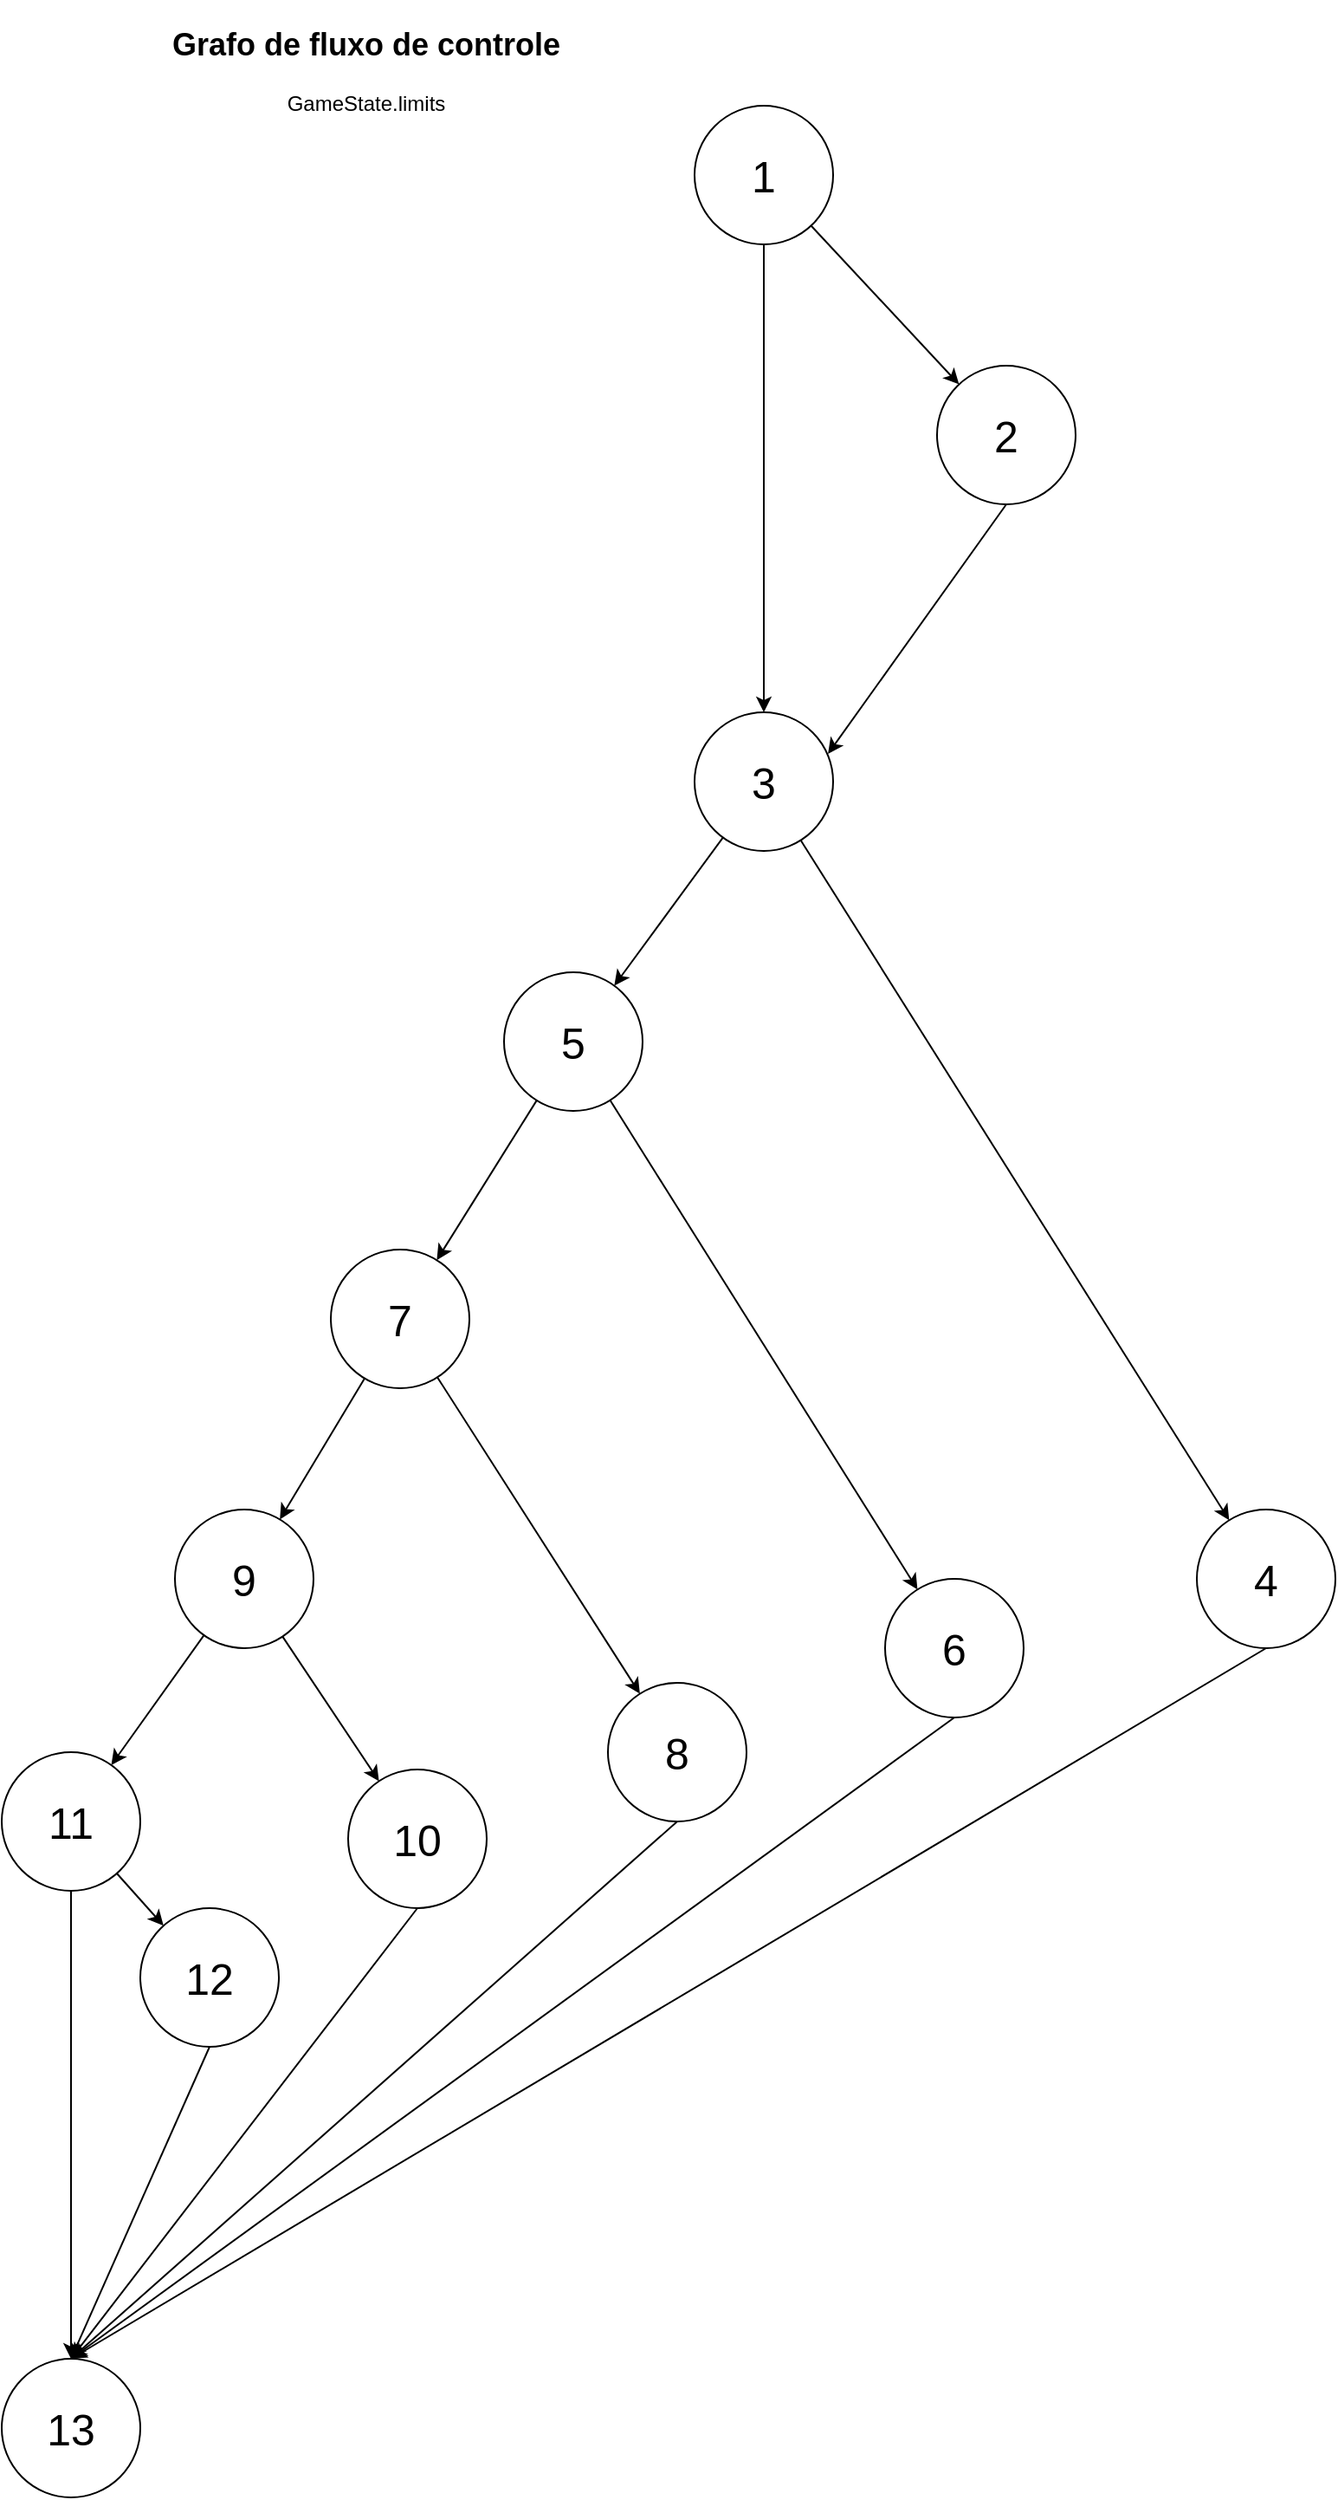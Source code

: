 <mxfile version="12.3.3" type="device" pages="1"><diagram id="z28s5chqZQpADwLc1px2" name="Page-1"><mxGraphModel dx="1323" dy="1430" grid="1" gridSize="10" guides="1" tooltips="1" connect="1" arrows="1" fold="1" page="1" pageScale="1" pageWidth="827" pageHeight="1169" math="0" shadow="0"><root><mxCell id="0"/><mxCell id="1" parent="0"/><mxCell id="my02iGTe5SaD_g-yx7qg-20" value="" style="rounded=0;orthogonalLoop=1;jettySize=auto;html=1;fontSize=25;" parent="1" source="my02iGTe5SaD_g-yx7qg-1" target="my02iGTe5SaD_g-yx7qg-19" edge="1"><mxGeometry relative="1" as="geometry"/></mxCell><mxCell id="my02iGTe5SaD_g-yx7qg-22" value="" style="edgeStyle=none;rounded=0;orthogonalLoop=1;jettySize=auto;html=1;fontSize=25;" parent="1" source="my02iGTe5SaD_g-yx7qg-1" target="my02iGTe5SaD_g-yx7qg-21" edge="1"><mxGeometry relative="1" as="geometry"/></mxCell><mxCell id="my02iGTe5SaD_g-yx7qg-1" value="1" style="ellipse;whiteSpace=wrap;html=1;aspect=fixed;fontSize=25;" parent="1" vertex="1"><mxGeometry x="320" y="60" width="80" height="80" as="geometry"/></mxCell><mxCell id="my02iGTe5SaD_g-yx7qg-25" value="" style="edgeStyle=none;rounded=0;orthogonalLoop=1;jettySize=auto;html=1;fontSize=25;" parent="1" source="my02iGTe5SaD_g-yx7qg-21" target="my02iGTe5SaD_g-yx7qg-24" edge="1"><mxGeometry relative="1" as="geometry"/></mxCell><mxCell id="my02iGTe5SaD_g-yx7qg-27" value="" style="edgeStyle=none;rounded=0;orthogonalLoop=1;jettySize=auto;html=1;fontSize=25;" parent="1" source="my02iGTe5SaD_g-yx7qg-21" target="my02iGTe5SaD_g-yx7qg-26" edge="1"><mxGeometry relative="1" as="geometry"/></mxCell><mxCell id="my02iGTe5SaD_g-yx7qg-21" value="3" style="ellipse;whiteSpace=wrap;html=1;aspect=fixed;fontSize=25;" parent="1" vertex="1"><mxGeometry x="320" y="410" width="80" height="80" as="geometry"/></mxCell><mxCell id="my02iGTe5SaD_g-yx7qg-29" value="" style="edgeStyle=none;rounded=0;orthogonalLoop=1;jettySize=auto;html=1;fontSize=25;" parent="1" source="my02iGTe5SaD_g-yx7qg-26" target="my02iGTe5SaD_g-yx7qg-28" edge="1"><mxGeometry relative="1" as="geometry"/></mxCell><mxCell id="my02iGTe5SaD_g-yx7qg-31" value="" style="edgeStyle=none;rounded=0;orthogonalLoop=1;jettySize=auto;html=1;fontSize=25;" parent="1" source="my02iGTe5SaD_g-yx7qg-26" target="my02iGTe5SaD_g-yx7qg-30" edge="1"><mxGeometry relative="1" as="geometry"/></mxCell><mxCell id="my02iGTe5SaD_g-yx7qg-26" value="5" style="ellipse;whiteSpace=wrap;html=1;aspect=fixed;fontSize=25;" parent="1" vertex="1"><mxGeometry x="210" y="560" width="80" height="80" as="geometry"/></mxCell><mxCell id="my02iGTe5SaD_g-yx7qg-33" value="" style="edgeStyle=none;rounded=0;orthogonalLoop=1;jettySize=auto;html=1;fontSize=25;" parent="1" source="my02iGTe5SaD_g-yx7qg-30" target="my02iGTe5SaD_g-yx7qg-32" edge="1"><mxGeometry relative="1" as="geometry"/></mxCell><mxCell id="my02iGTe5SaD_g-yx7qg-35" value="" style="edgeStyle=none;rounded=0;orthogonalLoop=1;jettySize=auto;html=1;fontSize=25;" parent="1" source="my02iGTe5SaD_g-yx7qg-30" target="my02iGTe5SaD_g-yx7qg-34" edge="1"><mxGeometry relative="1" as="geometry"/></mxCell><mxCell id="my02iGTe5SaD_g-yx7qg-30" value="7" style="ellipse;whiteSpace=wrap;html=1;aspect=fixed;fontSize=25;" parent="1" vertex="1"><mxGeometry x="110" y="720" width="80" height="80" as="geometry"/></mxCell><mxCell id="my02iGTe5SaD_g-yx7qg-37" value="" style="edgeStyle=none;rounded=0;orthogonalLoop=1;jettySize=auto;html=1;fontSize=25;" parent="1" source="my02iGTe5SaD_g-yx7qg-34" target="my02iGTe5SaD_g-yx7qg-36" edge="1"><mxGeometry relative="1" as="geometry"/></mxCell><mxCell id="my02iGTe5SaD_g-yx7qg-39" value="" style="edgeStyle=none;rounded=0;orthogonalLoop=1;jettySize=auto;html=1;fontSize=25;" parent="1" source="my02iGTe5SaD_g-yx7qg-34" target="my02iGTe5SaD_g-yx7qg-38" edge="1"><mxGeometry relative="1" as="geometry"/></mxCell><mxCell id="my02iGTe5SaD_g-yx7qg-34" value="9" style="ellipse;whiteSpace=wrap;html=1;aspect=fixed;fontSize=25;" parent="1" vertex="1"><mxGeometry x="20" y="870" width="80" height="80" as="geometry"/></mxCell><mxCell id="my02iGTe5SaD_g-yx7qg-41" value="" style="edgeStyle=none;rounded=0;orthogonalLoop=1;jettySize=auto;html=1;fontSize=25;" parent="1" source="my02iGTe5SaD_g-yx7qg-38" target="my02iGTe5SaD_g-yx7qg-40" edge="1"><mxGeometry relative="1" as="geometry"/></mxCell><mxCell id="my02iGTe5SaD_g-yx7qg-43" value="" style="edgeStyle=none;rounded=0;orthogonalLoop=1;jettySize=auto;html=1;fontSize=25;" parent="1" source="my02iGTe5SaD_g-yx7qg-38" target="my02iGTe5SaD_g-yx7qg-42" edge="1"><mxGeometry relative="1" as="geometry"/></mxCell><mxCell id="my02iGTe5SaD_g-yx7qg-38" value="11" style="ellipse;whiteSpace=wrap;html=1;aspect=fixed;fontSize=25;" parent="1" vertex="1"><mxGeometry x="-80" y="1010" width="80" height="80" as="geometry"/></mxCell><mxCell id="my02iGTe5SaD_g-yx7qg-42" value="13" style="ellipse;whiteSpace=wrap;html=1;aspect=fixed;fontSize=25;" parent="1" vertex="1"><mxGeometry x="-80" y="1360" width="80" height="80" as="geometry"/></mxCell><mxCell id="my02iGTe5SaD_g-yx7qg-44" style="edgeStyle=none;rounded=0;orthogonalLoop=1;jettySize=auto;html=1;exitX=0.5;exitY=1;exitDx=0;exitDy=0;fontSize=25;entryX=0.5;entryY=0;entryDx=0;entryDy=0;" parent="1" source="my02iGTe5SaD_g-yx7qg-40" target="my02iGTe5SaD_g-yx7qg-42" edge="1"><mxGeometry relative="1" as="geometry"/></mxCell><mxCell id="my02iGTe5SaD_g-yx7qg-40" value="12" style="ellipse;whiteSpace=wrap;html=1;aspect=fixed;fontSize=25;" parent="1" vertex="1"><mxGeometry y="1100" width="80" height="80" as="geometry"/></mxCell><mxCell id="my02iGTe5SaD_g-yx7qg-45" style="edgeStyle=none;rounded=0;orthogonalLoop=1;jettySize=auto;html=1;exitX=0.5;exitY=1;exitDx=0;exitDy=0;fontSize=25;entryX=0.5;entryY=0;entryDx=0;entryDy=0;" parent="1" source="my02iGTe5SaD_g-yx7qg-36" target="my02iGTe5SaD_g-yx7qg-42" edge="1"><mxGeometry relative="1" as="geometry"/></mxCell><mxCell id="my02iGTe5SaD_g-yx7qg-36" value="10" style="ellipse;whiteSpace=wrap;html=1;aspect=fixed;fontSize=25;" parent="1" vertex="1"><mxGeometry x="120" y="1020" width="80" height="80" as="geometry"/></mxCell><mxCell id="my02iGTe5SaD_g-yx7qg-46" style="edgeStyle=none;rounded=0;orthogonalLoop=1;jettySize=auto;html=1;exitX=0.5;exitY=1;exitDx=0;exitDy=0;entryX=0.5;entryY=0;entryDx=0;entryDy=0;fontSize=25;" parent="1" source="my02iGTe5SaD_g-yx7qg-32" target="my02iGTe5SaD_g-yx7qg-42" edge="1"><mxGeometry relative="1" as="geometry"/></mxCell><mxCell id="my02iGTe5SaD_g-yx7qg-32" value="8" style="ellipse;whiteSpace=wrap;html=1;aspect=fixed;fontSize=25;" parent="1" vertex="1"><mxGeometry x="270" y="970" width="80" height="80" as="geometry"/></mxCell><mxCell id="my02iGTe5SaD_g-yx7qg-47" style="edgeStyle=none;rounded=0;orthogonalLoop=1;jettySize=auto;html=1;exitX=0.5;exitY=1;exitDx=0;exitDy=0;entryX=0.5;entryY=0;entryDx=0;entryDy=0;fontSize=25;" parent="1" source="my02iGTe5SaD_g-yx7qg-28" target="my02iGTe5SaD_g-yx7qg-42" edge="1"><mxGeometry relative="1" as="geometry"/></mxCell><mxCell id="my02iGTe5SaD_g-yx7qg-28" value="6" style="ellipse;whiteSpace=wrap;html=1;aspect=fixed;fontSize=25;" parent="1" vertex="1"><mxGeometry x="430" y="910" width="80" height="80" as="geometry"/></mxCell><mxCell id="my02iGTe5SaD_g-yx7qg-48" style="edgeStyle=none;rounded=0;orthogonalLoop=1;jettySize=auto;html=1;exitX=0.5;exitY=1;exitDx=0;exitDy=0;fontSize=25;entryX=0.5;entryY=0;entryDx=0;entryDy=0;" parent="1" source="my02iGTe5SaD_g-yx7qg-24" target="my02iGTe5SaD_g-yx7qg-42" edge="1"><mxGeometry relative="1" as="geometry"><mxPoint x="-30" y="1354" as="targetPoint"/></mxGeometry></mxCell><mxCell id="my02iGTe5SaD_g-yx7qg-24" value="4" style="ellipse;whiteSpace=wrap;html=1;aspect=fixed;fontSize=25;" parent="1" vertex="1"><mxGeometry x="610" y="870" width="80" height="80" as="geometry"/></mxCell><mxCell id="my02iGTe5SaD_g-yx7qg-23" style="edgeStyle=none;rounded=0;orthogonalLoop=1;jettySize=auto;html=1;exitX=0.5;exitY=1;exitDx=0;exitDy=0;entryX=0.963;entryY=0.3;entryDx=0;entryDy=0;entryPerimeter=0;fontSize=25;" parent="1" source="my02iGTe5SaD_g-yx7qg-19" target="my02iGTe5SaD_g-yx7qg-21" edge="1"><mxGeometry relative="1" as="geometry"/></mxCell><mxCell id="my02iGTe5SaD_g-yx7qg-19" value="2" style="ellipse;whiteSpace=wrap;html=1;aspect=fixed;fontSize=25;" parent="1" vertex="1"><mxGeometry x="460" y="210" width="80" height="80" as="geometry"/></mxCell><mxCell id="qgDqjNDFkOyzBK1_Hlkd-1" value="&lt;h2&gt;Grafo de fluxo de controle&lt;br&gt;&lt;/h2&gt;&lt;blockquote&gt;GameState.limits&lt;br&gt;&lt;/blockquote&gt;&lt;h2&gt;&lt;/h2&gt;" style="text;html=1;align=center;verticalAlign=middle;resizable=0;points=[];;autosize=1;" vertex="1" parent="1"><mxGeometry x="10" y="-0.5" width="240" height="80" as="geometry"/></mxCell></root></mxGraphModel></diagram></mxfile>